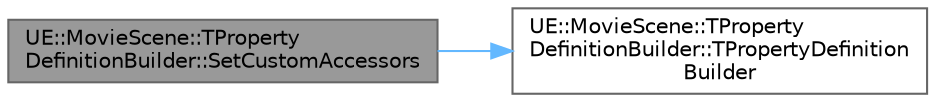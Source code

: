 digraph "UE::MovieScene::TPropertyDefinitionBuilder::SetCustomAccessors"
{
 // INTERACTIVE_SVG=YES
 // LATEX_PDF_SIZE
  bgcolor="transparent";
  edge [fontname=Helvetica,fontsize=10,labelfontname=Helvetica,labelfontsize=10];
  node [fontname=Helvetica,fontsize=10,shape=box,height=0.2,width=0.4];
  rankdir="LR";
  Node1 [id="Node000001",label="UE::MovieScene::TProperty\lDefinitionBuilder::SetCustomAccessors",height=0.2,width=0.4,color="gray40", fillcolor="grey60", style="filled", fontcolor="black",tooltip=" "];
  Node1 -> Node2 [id="edge1_Node000001_Node000002",color="steelblue1",style="solid",tooltip=" "];
  Node2 [id="Node000002",label="UE::MovieScene::TProperty\lDefinitionBuilder::TPropertyDefinition\lBuilder",height=0.2,width=0.4,color="grey40", fillcolor="white", style="filled",URL="$df/df3/structUE_1_1MovieScene_1_1TPropertyDefinitionBuilder.html#aa1bde0d5506c71f5d2669d12a97291df",tooltip=" "];
}

